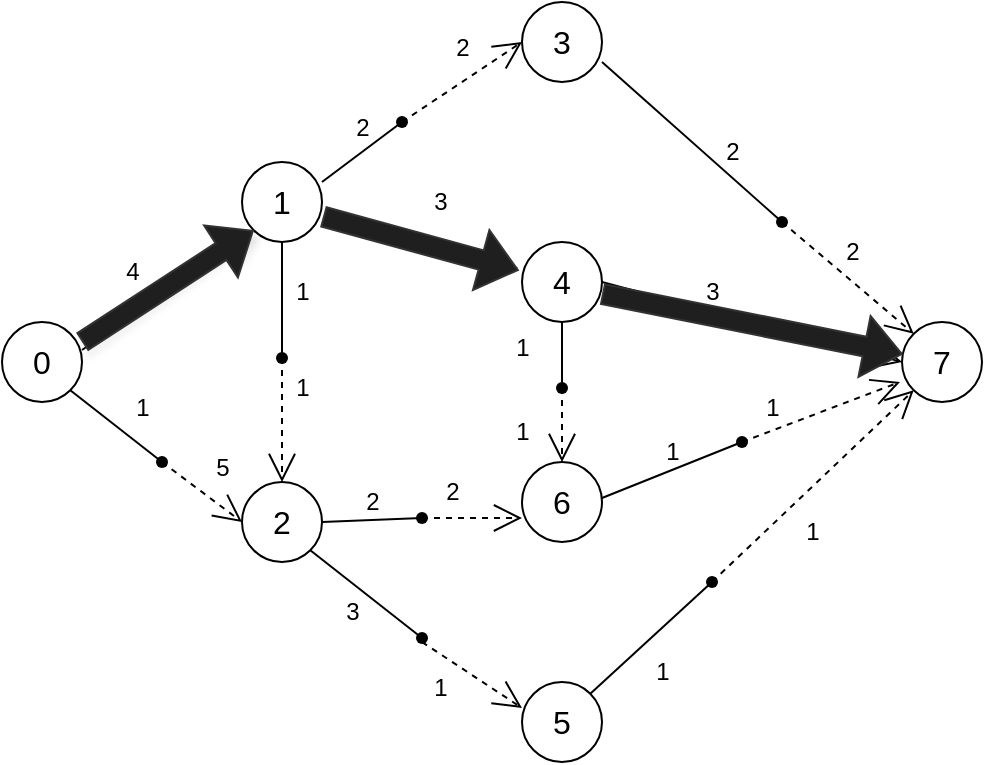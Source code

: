 <mxfile version="24.0.2" type="device">
  <diagram name="Страница — 1" id="3pSTrk45JwhntbK9oFfa">
    <mxGraphModel dx="1128" dy="509" grid="1" gridSize="10" guides="1" tooltips="1" connect="1" arrows="1" fold="1" page="1" pageScale="1" pageWidth="827" pageHeight="1169" math="0" shadow="0">
      <root>
        <mxCell id="0" />
        <mxCell id="1" parent="0" />
        <mxCell id="GyWU2SwPAZ3ztDUmuhFD-1" value="&lt;font size=&quot;3&quot;&gt;0&lt;/font&gt;" style="ellipse;whiteSpace=wrap;html=1;aspect=fixed;" vertex="1" parent="1">
          <mxGeometry x="180" y="320" width="40" height="40" as="geometry" />
        </mxCell>
        <mxCell id="GyWU2SwPAZ3ztDUmuhFD-3" value="&lt;font size=&quot;3&quot;&gt;1&lt;/font&gt;" style="ellipse;whiteSpace=wrap;html=1;aspect=fixed;" vertex="1" parent="1">
          <mxGeometry x="300" y="240" width="40" height="40" as="geometry" />
        </mxCell>
        <mxCell id="GyWU2SwPAZ3ztDUmuhFD-4" value="&lt;font size=&quot;3&quot;&gt;2&lt;/font&gt;" style="ellipse;whiteSpace=wrap;html=1;aspect=fixed;" vertex="1" parent="1">
          <mxGeometry x="300" y="400" width="40" height="40" as="geometry" />
        </mxCell>
        <mxCell id="GyWU2SwPAZ3ztDUmuhFD-5" value="&lt;font size=&quot;3&quot;&gt;3&lt;/font&gt;" style="ellipse;whiteSpace=wrap;html=1;aspect=fixed;" vertex="1" parent="1">
          <mxGeometry x="440" y="160" width="40" height="40" as="geometry" />
        </mxCell>
        <mxCell id="GyWU2SwPAZ3ztDUmuhFD-6" value="&lt;font size=&quot;3&quot;&gt;4&lt;/font&gt;" style="ellipse;whiteSpace=wrap;html=1;aspect=fixed;" vertex="1" parent="1">
          <mxGeometry x="440" y="280" width="40" height="40" as="geometry" />
        </mxCell>
        <mxCell id="GyWU2SwPAZ3ztDUmuhFD-7" value="&lt;font size=&quot;3&quot;&gt;6&lt;/font&gt;" style="ellipse;whiteSpace=wrap;html=1;aspect=fixed;" vertex="1" parent="1">
          <mxGeometry x="440" y="390" width="40" height="40" as="geometry" />
        </mxCell>
        <mxCell id="GyWU2SwPAZ3ztDUmuhFD-8" value="&lt;font size=&quot;3&quot;&gt;7&lt;/font&gt;" style="ellipse;whiteSpace=wrap;html=1;aspect=fixed;" vertex="1" parent="1">
          <mxGeometry x="630" y="320" width="40" height="40" as="geometry" />
        </mxCell>
        <mxCell id="GyWU2SwPAZ3ztDUmuhFD-9" value="&lt;font size=&quot;3&quot;&gt;5&lt;/font&gt;" style="ellipse;whiteSpace=wrap;html=1;aspect=fixed;" vertex="1" parent="1">
          <mxGeometry x="440" y="500" width="40" height="40" as="geometry" />
        </mxCell>
        <mxCell id="GyWU2SwPAZ3ztDUmuhFD-16" value="" style="endArrow=none;html=1;rounded=0;exitX=1;exitY=0.25;exitDx=0;exitDy=0;entryX=0.6;entryY=0.2;entryDx=0;entryDy=0;entryPerimeter=0;exitPerimeter=0;" edge="1" parent="1" target="GyWU2SwPAZ3ztDUmuhFD-17">
          <mxGeometry width="50" height="50" relative="1" as="geometry">
            <mxPoint x="340" y="250" as="sourcePoint" />
            <mxPoint x="380" y="220" as="targetPoint" />
          </mxGeometry>
        </mxCell>
        <mxCell id="GyWU2SwPAZ3ztDUmuhFD-17" value="" style="shape=waypoint;sketch=0;fillStyle=solid;size=6;pointerEvents=1;points=[];fillColor=none;resizable=0;rotatable=0;perimeter=centerPerimeter;snapToPoint=1;" vertex="1" parent="1">
          <mxGeometry x="370" y="210" width="20" height="20" as="geometry" />
        </mxCell>
        <mxCell id="GyWU2SwPAZ3ztDUmuhFD-18" value="" style="endArrow=open;endSize=12;dashed=1;html=1;rounded=0;entryX=0;entryY=0.5;entryDx=0;entryDy=0;" edge="1" parent="1" source="GyWU2SwPAZ3ztDUmuhFD-17" target="GyWU2SwPAZ3ztDUmuhFD-5">
          <mxGeometry width="160" relative="1" as="geometry">
            <mxPoint x="260" y="190" as="sourcePoint" />
            <mxPoint x="420" y="190" as="targetPoint" />
          </mxGeometry>
        </mxCell>
        <mxCell id="GyWU2SwPAZ3ztDUmuhFD-20" value="" style="endArrow=open;endFill=1;endSize=12;html=1;rounded=0;exitX=1;exitY=0.35;exitDx=0;exitDy=0;entryX=0;entryY=1;entryDx=0;entryDy=0;exitPerimeter=0;shadow=1;" edge="1" parent="1" source="GyWU2SwPAZ3ztDUmuhFD-1" target="GyWU2SwPAZ3ztDUmuhFD-3">
          <mxGeometry width="160" relative="1" as="geometry">
            <mxPoint x="440" y="310" as="sourcePoint" />
            <mxPoint x="600" y="310" as="targetPoint" />
          </mxGeometry>
        </mxCell>
        <mxCell id="GyWU2SwPAZ3ztDUmuhFD-21" value="4" style="text;html=1;align=center;verticalAlign=middle;resizable=0;points=[];autosize=1;strokeColor=none;fillColor=none;" vertex="1" parent="1">
          <mxGeometry x="230" y="280" width="30" height="30" as="geometry" />
        </mxCell>
        <mxCell id="GyWU2SwPAZ3ztDUmuhFD-22" value="2" style="text;html=1;align=center;verticalAlign=middle;resizable=0;points=[];autosize=1;strokeColor=none;fillColor=none;" vertex="1" parent="1">
          <mxGeometry x="345" y="208" width="30" height="30" as="geometry" />
        </mxCell>
        <mxCell id="GyWU2SwPAZ3ztDUmuhFD-23" value="2" style="text;html=1;align=center;verticalAlign=middle;resizable=0;points=[];autosize=1;strokeColor=none;fillColor=none;" vertex="1" parent="1">
          <mxGeometry x="395" y="168" width="30" height="30" as="geometry" />
        </mxCell>
        <mxCell id="GyWU2SwPAZ3ztDUmuhFD-24" value="" style="endArrow=none;html=1;rounded=0;exitX=1;exitY=1;exitDx=0;exitDy=0;entryX=-0.1;entryY=0.15;entryDx=0;entryDy=0;entryPerimeter=0;" edge="1" parent="1" target="GyWU2SwPAZ3ztDUmuhFD-25" source="GyWU2SwPAZ3ztDUmuhFD-1">
          <mxGeometry width="50" height="50" relative="1" as="geometry">
            <mxPoint x="140" y="190" as="sourcePoint" />
            <mxPoint x="260" y="390" as="targetPoint" />
          </mxGeometry>
        </mxCell>
        <mxCell id="GyWU2SwPAZ3ztDUmuhFD-25" value="" style="shape=waypoint;sketch=0;fillStyle=solid;size=6;pointerEvents=1;points=[];fillColor=none;resizable=0;rotatable=0;perimeter=centerPerimeter;snapToPoint=1;" vertex="1" parent="1">
          <mxGeometry x="250" y="380" width="20" height="20" as="geometry" />
        </mxCell>
        <mxCell id="GyWU2SwPAZ3ztDUmuhFD-26" value="" style="endArrow=open;endSize=12;dashed=1;html=1;rounded=0;entryX=0;entryY=0.5;entryDx=0;entryDy=0;" edge="1" parent="1" source="GyWU2SwPAZ3ztDUmuhFD-25" target="GyWU2SwPAZ3ztDUmuhFD-4">
          <mxGeometry width="160" relative="1" as="geometry">
            <mxPoint x="60" y="130" as="sourcePoint" />
            <mxPoint x="240" y="120" as="targetPoint" />
          </mxGeometry>
        </mxCell>
        <mxCell id="GyWU2SwPAZ3ztDUmuhFD-28" value="1" style="text;html=1;align=center;verticalAlign=middle;resizable=0;points=[];autosize=1;strokeColor=none;fillColor=none;" vertex="1" parent="1">
          <mxGeometry x="235" y="348" width="30" height="30" as="geometry" />
        </mxCell>
        <mxCell id="GyWU2SwPAZ3ztDUmuhFD-29" value="5" style="text;html=1;align=center;verticalAlign=middle;resizable=0;points=[];autosize=1;strokeColor=none;fillColor=none;" vertex="1" parent="1">
          <mxGeometry x="275" y="378" width="30" height="30" as="geometry" />
        </mxCell>
        <mxCell id="GyWU2SwPAZ3ztDUmuhFD-33" value="3" style="text;html=1;align=center;verticalAlign=middle;resizable=0;points=[];autosize=1;strokeColor=none;fillColor=none;" vertex="1" parent="1">
          <mxGeometry x="384" y="245" width="30" height="30" as="geometry" />
        </mxCell>
        <mxCell id="GyWU2SwPAZ3ztDUmuhFD-34" value="" style="endArrow=none;html=1;rounded=0;exitX=0.5;exitY=1;exitDx=0;exitDy=0;entryX=0.4;entryY=0.8;entryDx=0;entryDy=0;entryPerimeter=0;" edge="1" parent="1" target="GyWU2SwPAZ3ztDUmuhFD-35" source="GyWU2SwPAZ3ztDUmuhFD-3">
          <mxGeometry width="50" height="50" relative="1" as="geometry">
            <mxPoint x="370" y="280" as="sourcePoint" />
            <mxPoint x="320" y="320" as="targetPoint" />
          </mxGeometry>
        </mxCell>
        <mxCell id="GyWU2SwPAZ3ztDUmuhFD-36" value="" style="endArrow=open;endSize=12;dashed=1;html=1;rounded=0;entryX=0.5;entryY=0;entryDx=0;entryDy=0;" edge="1" parent="1" source="GyWU2SwPAZ3ztDUmuhFD-35" target="GyWU2SwPAZ3ztDUmuhFD-4">
          <mxGeometry width="160" relative="1" as="geometry">
            <mxPoint x="320" y="320" as="sourcePoint" />
            <mxPoint x="470" y="210" as="targetPoint" />
          </mxGeometry>
        </mxCell>
        <mxCell id="GyWU2SwPAZ3ztDUmuhFD-37" value="1" style="text;html=1;align=center;verticalAlign=middle;resizable=0;points=[];autosize=1;strokeColor=none;fillColor=none;" vertex="1" parent="1">
          <mxGeometry x="315" y="290" width="30" height="30" as="geometry" />
        </mxCell>
        <mxCell id="GyWU2SwPAZ3ztDUmuhFD-35" value="" style="shape=waypoint;sketch=0;fillStyle=solid;size=6;pointerEvents=1;points=[];fillColor=none;resizable=0;rotatable=0;perimeter=centerPerimeter;snapToPoint=1;" vertex="1" parent="1">
          <mxGeometry x="310" y="328" width="20" height="20" as="geometry" />
        </mxCell>
        <mxCell id="GyWU2SwPAZ3ztDUmuhFD-39" value="1" style="text;html=1;align=center;verticalAlign=middle;resizable=0;points=[];autosize=1;strokeColor=none;fillColor=none;" vertex="1" parent="1">
          <mxGeometry x="315" y="338" width="30" height="30" as="geometry" />
        </mxCell>
        <mxCell id="GyWU2SwPAZ3ztDUmuhFD-40" value="" style="endArrow=open;endFill=1;endSize=12;html=1;rounded=0;entryX=-0.05;entryY=0.325;entryDx=0;entryDy=0;entryPerimeter=0;" edge="1" parent="1" target="GyWU2SwPAZ3ztDUmuhFD-6">
          <mxGeometry width="160" relative="1" as="geometry">
            <mxPoint x="340" y="270" as="sourcePoint" />
            <mxPoint x="316" y="284" as="targetPoint" />
          </mxGeometry>
        </mxCell>
        <mxCell id="GyWU2SwPAZ3ztDUmuhFD-41" value="" style="endArrow=none;html=1;rounded=0;exitDx=0;exitDy=0;entryX=0.6;entryY=0.2;entryDx=0;entryDy=0;entryPerimeter=0;exitPerimeter=0;" edge="1" parent="1" source="GyWU2SwPAZ3ztDUmuhFD-47">
          <mxGeometry width="50" height="50" relative="1" as="geometry">
            <mxPoint x="340" y="420" as="sourcePoint" />
            <mxPoint x="390" y="418" as="targetPoint" />
          </mxGeometry>
        </mxCell>
        <mxCell id="GyWU2SwPAZ3ztDUmuhFD-43" value="" style="endArrow=open;endSize=12;dashed=1;html=1;rounded=0;entryX=0;entryY=0.7;entryDx=0;entryDy=0;entryPerimeter=0;" edge="1" parent="1" target="GyWU2SwPAZ3ztDUmuhFD-7">
          <mxGeometry width="160" relative="1" as="geometry">
            <mxPoint x="390" y="418" as="sourcePoint" />
            <mxPoint x="440" y="350" as="targetPoint" />
          </mxGeometry>
        </mxCell>
        <mxCell id="GyWU2SwPAZ3ztDUmuhFD-44" value="2" style="text;html=1;align=center;verticalAlign=middle;resizable=0;points=[];autosize=1;strokeColor=none;fillColor=none;" vertex="1" parent="1">
          <mxGeometry x="350" y="395" width="30" height="30" as="geometry" />
        </mxCell>
        <mxCell id="GyWU2SwPAZ3ztDUmuhFD-45" value="2" style="text;html=1;align=center;verticalAlign=middle;resizable=0;points=[];autosize=1;strokeColor=none;fillColor=none;" vertex="1" parent="1">
          <mxGeometry x="390" y="390" width="30" height="30" as="geometry" />
        </mxCell>
        <mxCell id="GyWU2SwPAZ3ztDUmuhFD-48" value="" style="endArrow=none;html=1;rounded=0;exitX=1;exitY=0.25;exitDx=0;exitDy=0;entryDx=0;entryDy=0;entryPerimeter=0;exitPerimeter=0;" edge="1" parent="1" target="GyWU2SwPAZ3ztDUmuhFD-47">
          <mxGeometry width="50" height="50" relative="1" as="geometry">
            <mxPoint x="340" y="420" as="sourcePoint" />
            <mxPoint x="390" y="418" as="targetPoint" />
          </mxGeometry>
        </mxCell>
        <mxCell id="GyWU2SwPAZ3ztDUmuhFD-47" value="" style="shape=waypoint;sketch=0;fillStyle=solid;size=6;pointerEvents=1;points=[];fillColor=none;resizable=0;rotatable=0;perimeter=centerPerimeter;snapToPoint=1;" vertex="1" parent="1">
          <mxGeometry x="380" y="408" width="20" height="20" as="geometry" />
        </mxCell>
        <mxCell id="GyWU2SwPAZ3ztDUmuhFD-49" value="" style="endArrow=none;html=1;rounded=0;exitX=1;exitY=1;exitDx=0;exitDy=0;entryX=0.6;entryY=0.2;entryDx=0;entryDy=0;entryPerimeter=0;" edge="1" parent="1" target="GyWU2SwPAZ3ztDUmuhFD-50" source="GyWU2SwPAZ3ztDUmuhFD-4">
          <mxGeometry width="50" height="50" relative="1" as="geometry">
            <mxPoint x="330" y="540" as="sourcePoint" />
            <mxPoint x="370" y="510" as="targetPoint" />
          </mxGeometry>
        </mxCell>
        <mxCell id="GyWU2SwPAZ3ztDUmuhFD-50" value="" style="shape=waypoint;sketch=0;fillStyle=solid;size=6;pointerEvents=1;points=[];fillColor=none;resizable=0;rotatable=0;perimeter=centerPerimeter;snapToPoint=1;" vertex="1" parent="1">
          <mxGeometry x="380" y="468" width="20" height="20" as="geometry" />
        </mxCell>
        <mxCell id="GyWU2SwPAZ3ztDUmuhFD-51" value="" style="endArrow=open;endSize=12;dashed=1;html=1;rounded=0;entryX=0;entryY=0.325;entryDx=0;entryDy=0;entryPerimeter=0;" edge="1" parent="1" target="GyWU2SwPAZ3ztDUmuhFD-9">
          <mxGeometry width="160" relative="1" as="geometry">
            <mxPoint x="390" y="480" as="sourcePoint" />
            <mxPoint x="430" y="470" as="targetPoint" />
          </mxGeometry>
        </mxCell>
        <mxCell id="GyWU2SwPAZ3ztDUmuhFD-52" value="1" style="text;html=1;align=center;verticalAlign=middle;resizable=0;points=[];autosize=1;strokeColor=none;fillColor=none;" vertex="1" parent="1">
          <mxGeometry x="384" y="488" width="30" height="30" as="geometry" />
        </mxCell>
        <mxCell id="GyWU2SwPAZ3ztDUmuhFD-53" value="3" style="text;html=1;align=center;verticalAlign=middle;resizable=0;points=[];autosize=1;strokeColor=none;fillColor=none;" vertex="1" parent="1">
          <mxGeometry x="340" y="450" width="30" height="30" as="geometry" />
        </mxCell>
        <mxCell id="GyWU2SwPAZ3ztDUmuhFD-54" value="" style="endArrow=none;html=1;rounded=0;exitX=1;exitY=1;exitDx=0;exitDy=0;entryX=0.6;entryY=0.2;entryDx=0;entryDy=0;entryPerimeter=0;" edge="1" parent="1" target="GyWU2SwPAZ3ztDUmuhFD-55">
          <mxGeometry width="50" height="50" relative="1" as="geometry">
            <mxPoint x="480" y="190" as="sourcePoint" />
            <mxPoint x="516" y="266" as="targetPoint" />
          </mxGeometry>
        </mxCell>
        <mxCell id="GyWU2SwPAZ3ztDUmuhFD-56" value="" style="endArrow=open;endSize=12;dashed=1;html=1;rounded=0;entryX=0;entryY=0;entryDx=0;entryDy=0;" edge="1" parent="1" source="GyWU2SwPAZ3ztDUmuhFD-55" target="GyWU2SwPAZ3ztDUmuhFD-8">
          <mxGeometry width="160" relative="1" as="geometry">
            <mxPoint x="570" y="270" as="sourcePoint" />
            <mxPoint x="590" y="280" as="targetPoint" />
          </mxGeometry>
        </mxCell>
        <mxCell id="GyWU2SwPAZ3ztDUmuhFD-57" value="2" style="text;html=1;align=center;verticalAlign=middle;resizable=0;points=[];autosize=1;strokeColor=none;fillColor=none;" vertex="1" parent="1">
          <mxGeometry x="530" y="220" width="30" height="30" as="geometry" />
        </mxCell>
        <mxCell id="GyWU2SwPAZ3ztDUmuhFD-58" value="2" style="text;html=1;align=center;verticalAlign=middle;resizable=0;points=[];autosize=1;strokeColor=none;fillColor=none;" vertex="1" parent="1">
          <mxGeometry x="590" y="270" width="30" height="30" as="geometry" />
        </mxCell>
        <mxCell id="GyWU2SwPAZ3ztDUmuhFD-59" value="" style="endArrow=open;endSize=12;dashed=1;html=1;rounded=0;entryDx=0;entryDy=0;" edge="1" parent="1" target="GyWU2SwPAZ3ztDUmuhFD-55">
          <mxGeometry width="160" relative="1" as="geometry">
            <mxPoint x="570" y="270" as="sourcePoint" />
            <mxPoint x="636" y="326" as="targetPoint" />
          </mxGeometry>
        </mxCell>
        <mxCell id="GyWU2SwPAZ3ztDUmuhFD-55" value="" style="shape=waypoint;sketch=0;fillStyle=solid;size=6;pointerEvents=1;points=[];fillColor=none;resizable=0;rotatable=0;perimeter=centerPerimeter;snapToPoint=1;" vertex="1" parent="1">
          <mxGeometry x="560" y="260" width="20" height="20" as="geometry" />
        </mxCell>
        <mxCell id="GyWU2SwPAZ3ztDUmuhFD-60" value="" style="endArrow=none;html=1;rounded=0;exitX=0.5;exitY=1;exitDx=0;exitDy=0;entryX=0.4;entryY=0.8;entryDx=0;entryDy=0;entryPerimeter=0;" edge="1" parent="1" target="GyWU2SwPAZ3ztDUmuhFD-62">
          <mxGeometry width="50" height="50" relative="1" as="geometry">
            <mxPoint x="460" y="320" as="sourcePoint" />
            <mxPoint x="460" y="360" as="targetPoint" />
          </mxGeometry>
        </mxCell>
        <mxCell id="GyWU2SwPAZ3ztDUmuhFD-61" value="" style="endArrow=open;endSize=12;dashed=1;html=1;rounded=0;" edge="1" parent="1" source="GyWU2SwPAZ3ztDUmuhFD-62">
          <mxGeometry width="160" relative="1" as="geometry">
            <mxPoint x="460" y="360" as="sourcePoint" />
            <mxPoint x="460" y="390" as="targetPoint" />
          </mxGeometry>
        </mxCell>
        <mxCell id="GyWU2SwPAZ3ztDUmuhFD-62" value="" style="shape=waypoint;sketch=0;fillStyle=solid;size=6;pointerEvents=1;points=[];fillColor=none;resizable=0;rotatable=0;perimeter=centerPerimeter;snapToPoint=1;" vertex="1" parent="1">
          <mxGeometry x="450" y="343" width="20" height="20" as="geometry" />
        </mxCell>
        <mxCell id="GyWU2SwPAZ3ztDUmuhFD-63" value="1" style="text;html=1;align=center;verticalAlign=middle;resizable=0;points=[];autosize=1;strokeColor=none;fillColor=none;" vertex="1" parent="1">
          <mxGeometry x="425" y="318" width="30" height="30" as="geometry" />
        </mxCell>
        <mxCell id="GyWU2SwPAZ3ztDUmuhFD-64" value="1" style="text;html=1;align=center;verticalAlign=middle;resizable=0;points=[];autosize=1;strokeColor=none;fillColor=none;" vertex="1" parent="1">
          <mxGeometry x="425" y="360" width="30" height="30" as="geometry" />
        </mxCell>
        <mxCell id="GyWU2SwPAZ3ztDUmuhFD-73" value="3" style="text;html=1;align=center;verticalAlign=middle;resizable=0;points=[];autosize=1;strokeColor=none;fillColor=none;" vertex="1" parent="1">
          <mxGeometry x="520" y="290" width="30" height="30" as="geometry" />
        </mxCell>
        <mxCell id="GyWU2SwPAZ3ztDUmuhFD-77" value="" style="endArrow=open;endFill=1;endSize=12;html=1;rounded=0;entryX=0;entryY=0.5;entryDx=0;entryDy=0;" edge="1" parent="1" target="GyWU2SwPAZ3ztDUmuhFD-8">
          <mxGeometry width="160" relative="1" as="geometry">
            <mxPoint x="480" y="300" as="sourcePoint" />
            <mxPoint x="578" y="323" as="targetPoint" />
          </mxGeometry>
        </mxCell>
        <mxCell id="GyWU2SwPAZ3ztDUmuhFD-80" value="" style="endArrow=open;endSize=12;dashed=1;html=1;rounded=0;entryX=-0.025;entryY=0.75;entryDx=0;entryDy=0;entryPerimeter=0;" edge="1" parent="1" source="GyWU2SwPAZ3ztDUmuhFD-79" target="GyWU2SwPAZ3ztDUmuhFD-8">
          <mxGeometry width="160" relative="1" as="geometry">
            <mxPoint x="530" y="390" as="sourcePoint" />
            <mxPoint x="580" y="338" as="targetPoint" />
          </mxGeometry>
        </mxCell>
        <mxCell id="GyWU2SwPAZ3ztDUmuhFD-81" value="1" style="text;html=1;align=center;verticalAlign=middle;resizable=0;points=[];autosize=1;strokeColor=none;fillColor=none;" vertex="1" parent="1">
          <mxGeometry x="500" y="370" width="30" height="30" as="geometry" />
        </mxCell>
        <mxCell id="GyWU2SwPAZ3ztDUmuhFD-82" value="" style="endArrow=none;html=1;rounded=0;exitX=1;exitY=0.25;exitDx=0;exitDy=0;exitPerimeter=0;" edge="1" parent="1" target="GyWU2SwPAZ3ztDUmuhFD-79">
          <mxGeometry width="50" height="50" relative="1" as="geometry">
            <mxPoint x="480" y="408" as="sourcePoint" />
            <mxPoint x="530" y="390" as="targetPoint" />
            <Array as="points" />
          </mxGeometry>
        </mxCell>
        <mxCell id="GyWU2SwPAZ3ztDUmuhFD-83" value="1" style="text;html=1;align=center;verticalAlign=middle;resizable=0;points=[];autosize=1;strokeColor=none;fillColor=none;" vertex="1" parent="1">
          <mxGeometry x="550" y="348" width="30" height="30" as="geometry" />
        </mxCell>
        <mxCell id="GyWU2SwPAZ3ztDUmuhFD-79" value="" style="shape=waypoint;sketch=0;fillStyle=solid;size=6;pointerEvents=1;points=[];fillColor=none;resizable=0;rotatable=0;perimeter=centerPerimeter;snapToPoint=1;" vertex="1" parent="1">
          <mxGeometry x="540" y="370" width="20" height="20" as="geometry" />
        </mxCell>
        <mxCell id="GyWU2SwPAZ3ztDUmuhFD-86" value="" style="endArrow=none;html=1;rounded=0;entryX=0.6;entryY=0.2;entryDx=0;entryDy=0;entryPerimeter=0;exitX=1;exitY=0;exitDx=0;exitDy=0;" edge="1" parent="1" target="GyWU2SwPAZ3ztDUmuhFD-87" source="GyWU2SwPAZ3ztDUmuhFD-9">
          <mxGeometry width="50" height="50" relative="1" as="geometry">
            <mxPoint x="480" y="500" as="sourcePoint" />
            <mxPoint x="510" y="480" as="targetPoint" />
          </mxGeometry>
        </mxCell>
        <mxCell id="GyWU2SwPAZ3ztDUmuhFD-87" value="" style="shape=waypoint;sketch=0;fillStyle=solid;size=6;pointerEvents=1;points=[];fillColor=none;resizable=0;rotatable=0;perimeter=centerPerimeter;snapToPoint=1;" vertex="1" parent="1">
          <mxGeometry x="525" y="440" width="20" height="20" as="geometry" />
        </mxCell>
        <mxCell id="GyWU2SwPAZ3ztDUmuhFD-88" value="" style="endArrow=open;endSize=12;dashed=1;html=1;rounded=0;entryX=0;entryY=1;entryDx=0;entryDy=0;" edge="1" parent="1" source="GyWU2SwPAZ3ztDUmuhFD-87" target="GyWU2SwPAZ3ztDUmuhFD-8">
          <mxGeometry width="160" relative="1" as="geometry">
            <mxPoint x="390" y="450" as="sourcePoint" />
            <mxPoint x="570" y="440" as="targetPoint" />
          </mxGeometry>
        </mxCell>
        <mxCell id="GyWU2SwPAZ3ztDUmuhFD-89" value="1" style="text;html=1;align=center;verticalAlign=middle;resizable=0;points=[];autosize=1;strokeColor=none;fillColor=none;" vertex="1" parent="1">
          <mxGeometry x="495" y="480" width="30" height="30" as="geometry" />
        </mxCell>
        <mxCell id="GyWU2SwPAZ3ztDUmuhFD-90" value="1" style="text;html=1;align=center;verticalAlign=middle;resizable=0;points=[];autosize=1;strokeColor=none;fillColor=none;" vertex="1" parent="1">
          <mxGeometry x="570" y="410" width="30" height="30" as="geometry" />
        </mxCell>
        <mxCell id="GyWU2SwPAZ3ztDUmuhFD-94" value="" style="shape=flexArrow;endArrow=classic;html=1;rounded=0;strokeColor=#333333;fillColor=#1F1F1F;entryX=0;entryY=1;entryDx=0;entryDy=0;" edge="1" parent="1" target="GyWU2SwPAZ3ztDUmuhFD-3">
          <mxGeometry width="50" height="50" relative="1" as="geometry">
            <mxPoint x="220" y="330" as="sourcePoint" />
            <mxPoint x="310" y="270" as="targetPoint" />
          </mxGeometry>
        </mxCell>
        <mxCell id="GyWU2SwPAZ3ztDUmuhFD-95" value="" style="shape=flexArrow;endArrow=classic;html=1;rounded=0;strokeColor=#333333;fillColor=#1F1F1F;entryX=-0.04;entryY=0.354;entryDx=0;entryDy=0;entryPerimeter=0;exitX=1.012;exitY=0.682;exitDx=0;exitDy=0;exitPerimeter=0;" edge="1" parent="1" source="GyWU2SwPAZ3ztDUmuhFD-3" target="GyWU2SwPAZ3ztDUmuhFD-6">
          <mxGeometry width="50" height="50" relative="1" as="geometry">
            <mxPoint x="340" y="270" as="sourcePoint" />
            <mxPoint x="426" y="214" as="targetPoint" />
          </mxGeometry>
        </mxCell>
        <mxCell id="GyWU2SwPAZ3ztDUmuhFD-96" value="" style="shape=flexArrow;endArrow=classic;html=1;rounded=0;strokeColor=#333333;fillColor=#1F1F1F;" edge="1" parent="1" target="GyWU2SwPAZ3ztDUmuhFD-8">
          <mxGeometry width="50" height="50" relative="1" as="geometry">
            <mxPoint x="480" y="306" as="sourcePoint" />
            <mxPoint x="566" y="250" as="targetPoint" />
          </mxGeometry>
        </mxCell>
      </root>
    </mxGraphModel>
  </diagram>
</mxfile>
